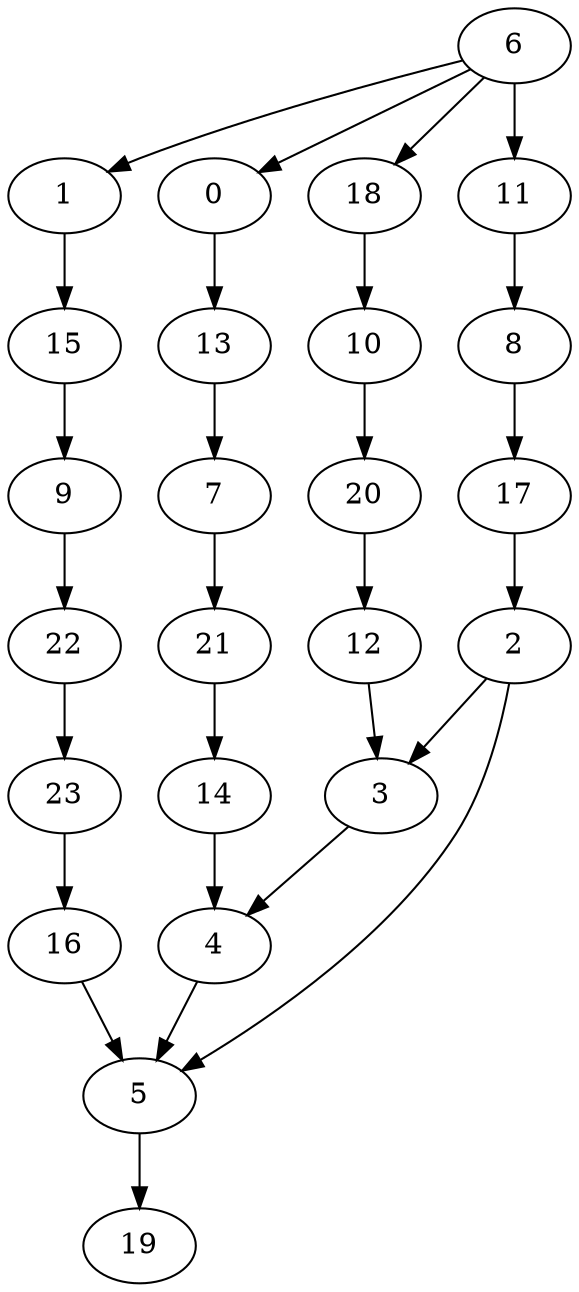 digraph g {
0;
1;
2;
3;
4;
5;
6;
7;
8;
9;
10;
11;
12;
13;
14;
15;
16;
17;
18;
19;
20;
21;
22;
23;
0 -> 13 [weight=0];
1 -> 15 [weight=0];
2 -> 3 [weight=0];
2 -> 5 [weight=0];
3 -> 4 [weight=0];
4 -> 5 [weight=0];
5 -> 19 [weight=0];
6 -> 18 [weight=0];
6 -> 11 [weight=2];
6 -> 0 [weight=0];
6 -> 1 [weight=0];
7 -> 21 [weight=0];
8 -> 17 [weight=0];
9 -> 22 [weight=0];
10 -> 20 [weight=0];
11 -> 8 [weight=0];
12 -> 3 [weight=0];
13 -> 7 [weight=1];
14 -> 4 [weight=0];
15 -> 9 [weight=0];
16 -> 5 [weight=0];
17 -> 2 [weight=0];
18 -> 10 [weight=0];
20 -> 12 [weight=0];
21 -> 14 [weight=1];
22 -> 23 [weight=0];
23 -> 16 [weight=0];
}
